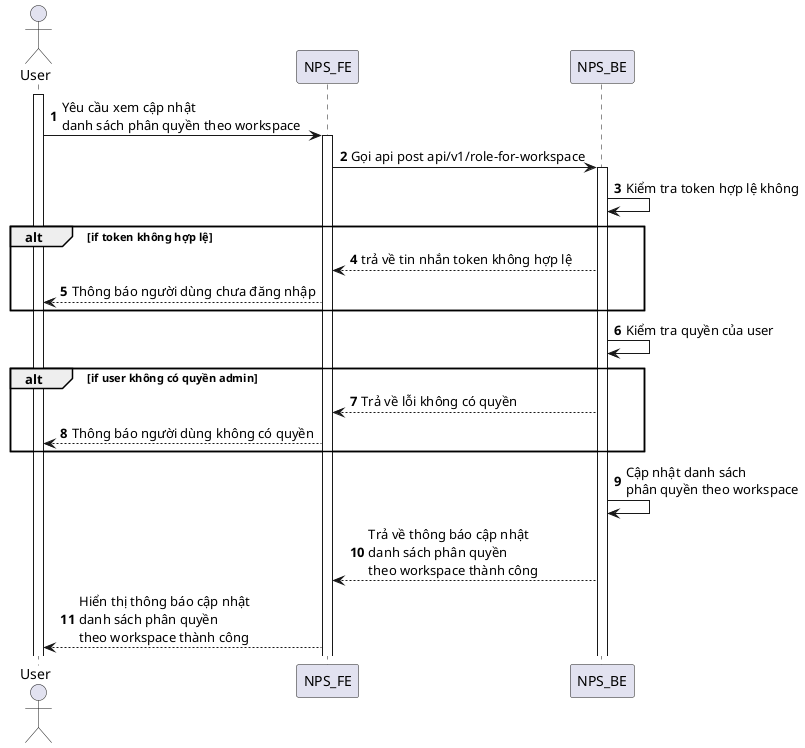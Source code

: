 @startuml
autonumber
actor User
activate User
User -> NPS_FE: Yêu cầu xem cập nhật\ndanh sách phân quyền theo workspace
activate NPS_FE
NPS_FE -> NPS_BE: Gọi api post api/v1/role-for-workspace
activate NPS_BE
NPS_BE -> NPS_BE: Kiểm tra token hợp lệ không
alt if token không hợp lệ
NPS_BE --> NPS_FE: trả về tin nhắn token không hợp lệ
NPS_FE --> User: Thông báo người dùng chưa đăng nhập
end
NPS_BE -> NPS_BE: Kiểm tra quyền của user
alt if user không có quyền admin
NPS_BE --> NPS_FE: Trả về lỗi không có quyền
NPS_FE --> User: Thông báo người dùng không có quyền
end
NPS_BE -> NPS_BE: Cập nhật danh sách\nphân quyền theo workspace
NPS_BE --> NPS_FE: Trả về thông báo cập nhật\ndanh sách phân quyền\ntheo workspace thành công
NPS_FE --> User: Hiển thị thông báo cập nhật\ndanh sách phân quyền\ntheo workspace thành công
@enduml